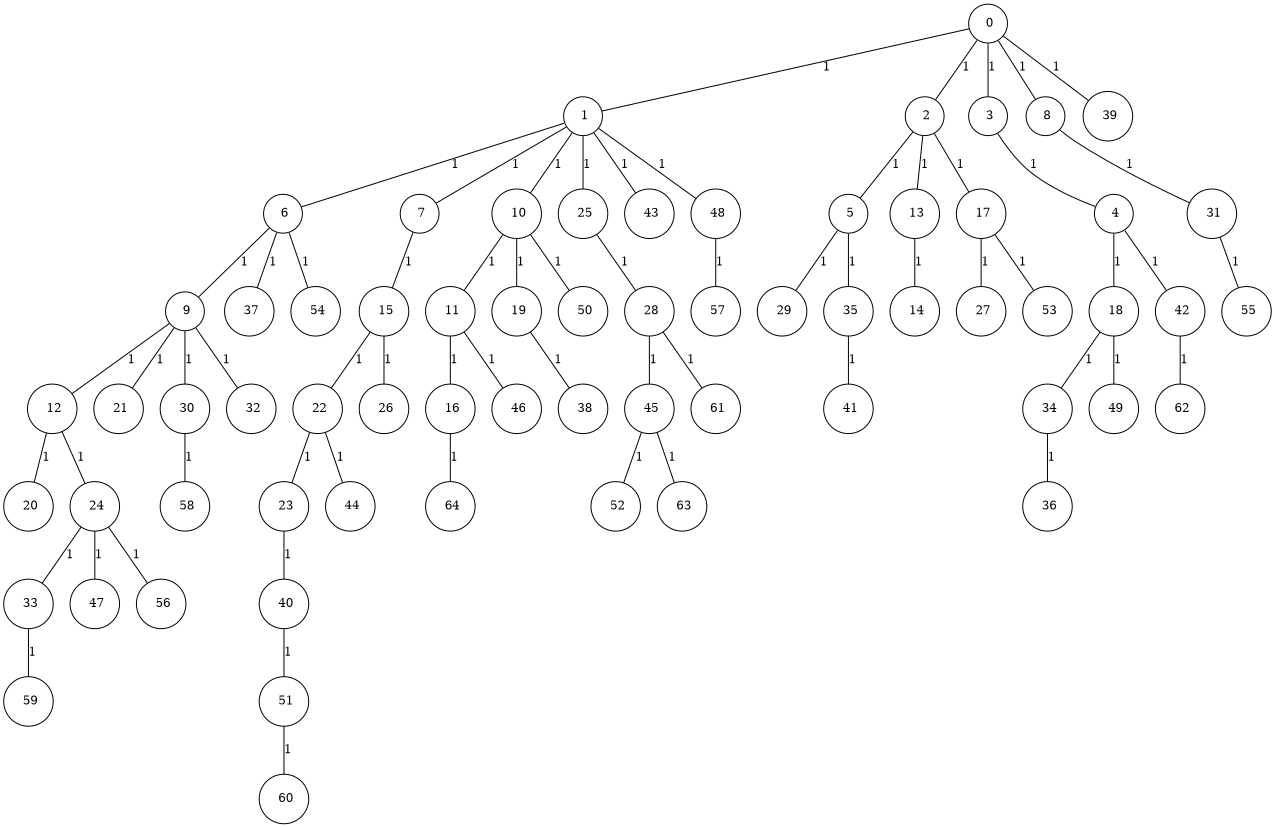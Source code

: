 graph G {
size="8.5,11;"
ratio = "expand;"
fixedsize="true;"
overlap="scale;"
node[shape=circle,width=.12,hight=.12,fontsize=12]
edge[fontsize=12]

0[label=" 0" color=black, pos="2.2647305,0.77509114!"];
1[label=" 1" color=black, pos="1.1956789,0.094795595!"];
2[label=" 2" color=black, pos="1.4714349,0.80924274!"];
3[label=" 3" color=black, pos="2.3839777,0.68361279!"];
4[label=" 4" color=black, pos="0.3341091,2.2056436!"];
5[label=" 5" color=black, pos="1.0959195,2.9792503!"];
6[label=" 6" color=black, pos="2.0863864,2.2627172!"];
7[label=" 7" color=black, pos="2.1809833,2.1430117!"];
8[label=" 8" color=black, pos="0.95798758,0.94298133!"];
9[label=" 9" color=black, pos="0.4594053,0.10613417!"];
10[label=" 10" color=black, pos="0.045350438,1.9196064!"];
11[label=" 11" color=black, pos="1.1562998,2.2636818!"];
12[label=" 12" color=black, pos="1.6150763,0.86482566!"];
13[label=" 13" color=black, pos="0.97886854,1.5519366!"];
14[label=" 14" color=black, pos="0.414882,0.99324653!"];
15[label=" 15" color=black, pos="0.68566855,0.041579234!"];
16[label=" 16" color=black, pos="2.054361,1.7973226!"];
17[label=" 17" color=black, pos="1.0223375,1.4446065!"];
18[label=" 18" color=black, pos="2.8188337,0.49701604!"];
19[label=" 19" color=black, pos="2.9674322,2.4655424!"];
20[label=" 20" color=black, pos="2.2300233,2.2935043!"];
21[label=" 21" color=black, pos="1.174444,2.2741467!"];
22[label=" 22" color=black, pos="1.6600947,1.1851914!"];
23[label=" 23" color=black, pos="1.4036514,0.98941933!"];
24[label=" 24" color=black, pos="2.2113312,2.9717787!"];
25[label=" 25" color=black, pos="2.6901987,2.3013566!"];
26[label=" 26" color=black, pos="0.78059824,2.4841658!"];
27[label=" 27" color=black, pos="0.5590705,1.330539!"];
28[label=" 28" color=black, pos="2.2800762,2.9979856!"];
29[label=" 29" color=black, pos="2.4694841,0.043846267!"];
30[label=" 30" color=black, pos="2.5395256,0.475342!"];
31[label=" 31" color=black, pos="1.4558083,2.4011895!"];
32[label=" 32" color=black, pos="1.2515032,0.90080809!"];
33[label=" 33" color=black, pos="2.7893535,2.4507342!"];
34[label=" 34" color=black, pos="1.0005373,0.31798221!"];
35[label=" 35" color=black, pos="1.8846081,2.3487016!"];
36[label=" 36" color=black, pos="2.2725644,0.61920456!"];
37[label=" 37" color=black, pos="0.61881957,0.87162738!"];
38[label=" 38" color=black, pos="0.89208848,1.1015223!"];
39[label=" 39" color=black, pos="0.81173071,0.015036178!"];
40[label=" 40" color=black, pos="2.87568,2.0049358!"];
41[label=" 41" color=black, pos="0.11800894,0.23498527!"];
42[label=" 42" color=black, pos="1.39057,0.678154!"];
43[label=" 43" color=black, pos="1.2014886,1.4398625!"];
44[label=" 44" color=black, pos="1.3735428,2.2161016!"];
45[label=" 45" color=black, pos="1.7221179,2.1507075!"];
46[label=" 46" color=black, pos="2.4346984,0.96210311!"];
47[label=" 47" color=black, pos="1.7549416,1.3096631!"];
48[label=" 48" color=black, pos="0.89298356,1.2956551!"];
49[label=" 49" color=black, pos="0.77026893,0.12953872!"];
50[label=" 50" color=black, pos="2.0836078,2.4360171!"];
51[label=" 51" color=black, pos="0.8345483,2.7591495!"];
52[label=" 52" color=black, pos="0.93494671,1.2004534!"];
53[label=" 53" color=black, pos="2.0629802,1.271271!"];
54[label=" 54" color=black, pos="2.6033908,1.7441077!"];
55[label=" 55" color=black, pos="1.2105134,0.98895391!"];
56[label=" 56" color=black, pos="1.3683697,2.1144894!"];
57[label=" 57" color=black, pos="0.81524936,0.29947756!"];
58[label=" 58" color=black, pos="0.05172087,1.1839537!"];
59[label=" 59" color=black, pos="1.6113743,2.0943603!"];
60[label=" 60" color=black, pos="0.91835442,2.2033857!"];
61[label=" 61" color=black, pos="0.64597466,2.4790132!"];
62[label=" 62" color=black, pos="2.7080307,1.6076978!"];
63[label=" 63" color=black, pos="1.2768917,1.022041!"];
64[label=" 64" color=black, pos="1.8812607,2.7839!"];
0--1[label="1"]
0--2[label="1"]
0--3[label="1"]
0--8[label="1"]
0--39[label="1"]
1--6[label="1"]
1--7[label="1"]
1--10[label="1"]
1--25[label="1"]
1--43[label="1"]
1--48[label="1"]
2--5[label="1"]
2--13[label="1"]
2--17[label="1"]
3--4[label="1"]
4--18[label="1"]
4--42[label="1"]
5--29[label="1"]
5--35[label="1"]
6--9[label="1"]
6--37[label="1"]
6--54[label="1"]
7--15[label="1"]
8--31[label="1"]
9--12[label="1"]
9--21[label="1"]
9--30[label="1"]
9--32[label="1"]
10--11[label="1"]
10--19[label="1"]
10--50[label="1"]
11--16[label="1"]
11--46[label="1"]
12--20[label="1"]
12--24[label="1"]
13--14[label="1"]
15--22[label="1"]
15--26[label="1"]
16--64[label="1"]
17--27[label="1"]
17--53[label="1"]
18--34[label="1"]
18--49[label="1"]
19--38[label="1"]
22--23[label="1"]
22--44[label="1"]
23--40[label="1"]
24--33[label="1"]
24--47[label="1"]
24--56[label="1"]
25--28[label="1"]
28--45[label="1"]
28--61[label="1"]
30--58[label="1"]
31--55[label="1"]
33--59[label="1"]
34--36[label="1"]
35--41[label="1"]
40--51[label="1"]
42--62[label="1"]
45--52[label="1"]
45--63[label="1"]
48--57[label="1"]
51--60[label="1"]

}
